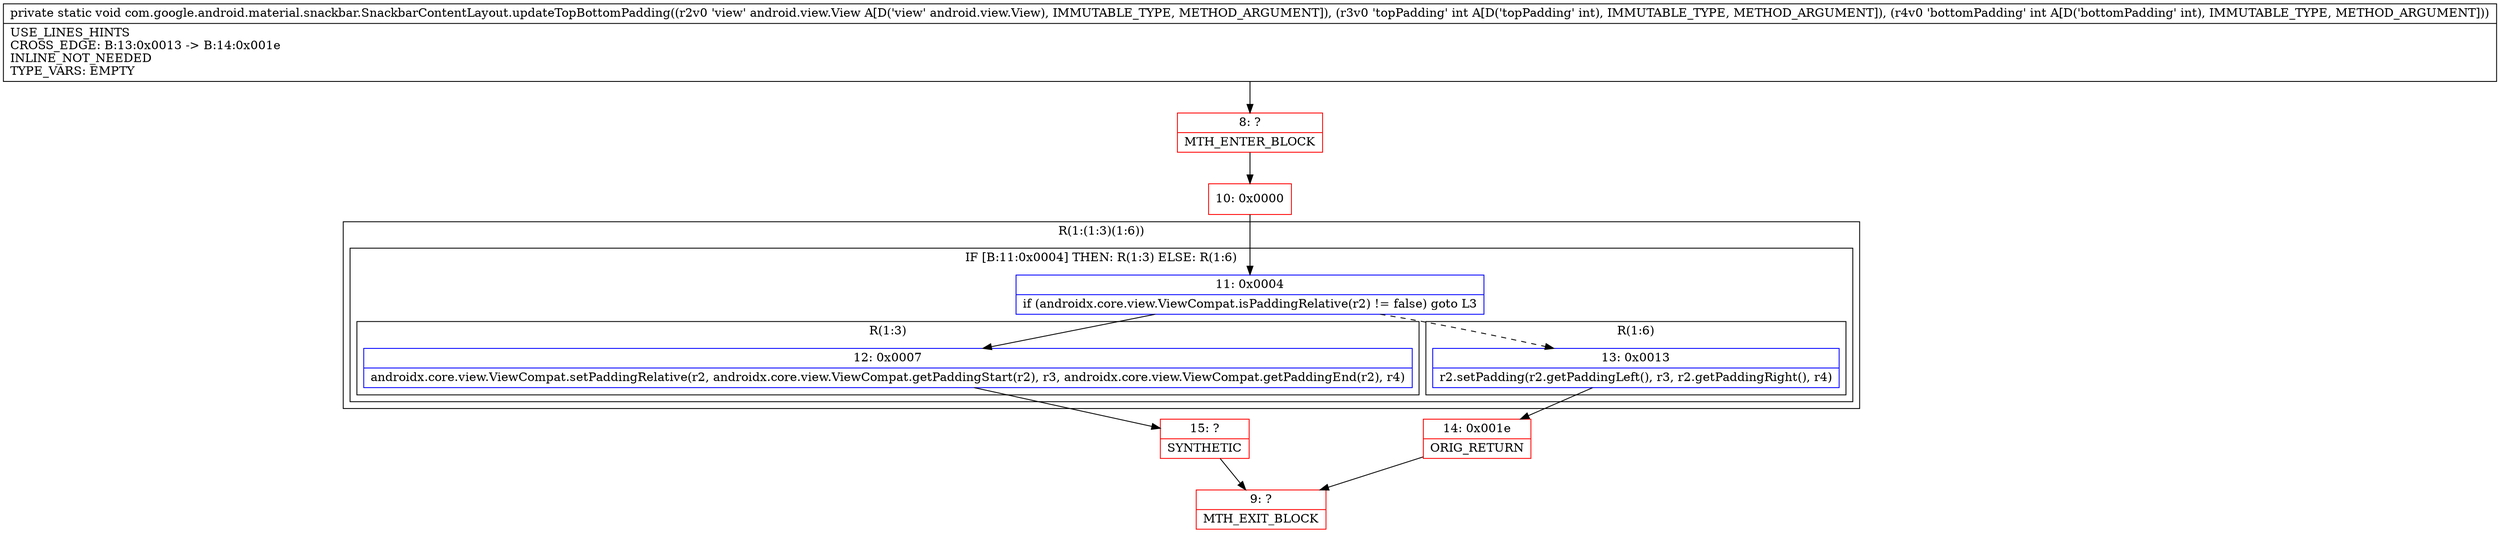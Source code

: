 digraph "CFG forcom.google.android.material.snackbar.SnackbarContentLayout.updateTopBottomPadding(Landroid\/view\/View;II)V" {
subgraph cluster_Region_529598044 {
label = "R(1:(1:3)(1:6))";
node [shape=record,color=blue];
subgraph cluster_IfRegion_211610881 {
label = "IF [B:11:0x0004] THEN: R(1:3) ELSE: R(1:6)";
node [shape=record,color=blue];
Node_11 [shape=record,label="{11\:\ 0x0004|if (androidx.core.view.ViewCompat.isPaddingRelative(r2) != false) goto L3\l}"];
subgraph cluster_Region_241406722 {
label = "R(1:3)";
node [shape=record,color=blue];
Node_12 [shape=record,label="{12\:\ 0x0007|androidx.core.view.ViewCompat.setPaddingRelative(r2, androidx.core.view.ViewCompat.getPaddingStart(r2), r3, androidx.core.view.ViewCompat.getPaddingEnd(r2), r4)\l}"];
}
subgraph cluster_Region_1742835486 {
label = "R(1:6)";
node [shape=record,color=blue];
Node_13 [shape=record,label="{13\:\ 0x0013|r2.setPadding(r2.getPaddingLeft(), r3, r2.getPaddingRight(), r4)\l}"];
}
}
}
Node_8 [shape=record,color=red,label="{8\:\ ?|MTH_ENTER_BLOCK\l}"];
Node_10 [shape=record,color=red,label="{10\:\ 0x0000}"];
Node_15 [shape=record,color=red,label="{15\:\ ?|SYNTHETIC\l}"];
Node_9 [shape=record,color=red,label="{9\:\ ?|MTH_EXIT_BLOCK\l}"];
Node_14 [shape=record,color=red,label="{14\:\ 0x001e|ORIG_RETURN\l}"];
MethodNode[shape=record,label="{private static void com.google.android.material.snackbar.SnackbarContentLayout.updateTopBottomPadding((r2v0 'view' android.view.View A[D('view' android.view.View), IMMUTABLE_TYPE, METHOD_ARGUMENT]), (r3v0 'topPadding' int A[D('topPadding' int), IMMUTABLE_TYPE, METHOD_ARGUMENT]), (r4v0 'bottomPadding' int A[D('bottomPadding' int), IMMUTABLE_TYPE, METHOD_ARGUMENT]))  | USE_LINES_HINTS\lCROSS_EDGE: B:13:0x0013 \-\> B:14:0x001e\lINLINE_NOT_NEEDED\lTYPE_VARS: EMPTY\l}"];
MethodNode -> Node_8;Node_11 -> Node_12;
Node_11 -> Node_13[style=dashed];
Node_12 -> Node_15;
Node_13 -> Node_14;
Node_8 -> Node_10;
Node_10 -> Node_11;
Node_15 -> Node_9;
Node_14 -> Node_9;
}

